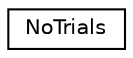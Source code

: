 digraph "Graphical Class Hierarchy"
{
 // LATEX_PDF_SIZE
  edge [fontname="Helvetica",fontsize="10",labelfontname="Helvetica",labelfontsize="10"];
  node [fontname="Helvetica",fontsize="10",shape=record];
  rankdir="LR";
  Node0 [label="NoTrials",height=0.2,width=0.4,color="black", fillcolor="white", style="filled",URL="$class_no_trials.html",tooltip=" "];
}
